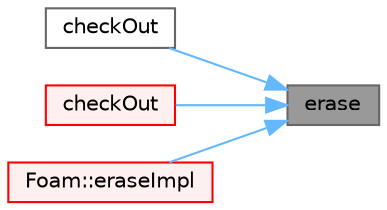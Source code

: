 digraph "erase"
{
 // LATEX_PDF_SIZE
  bgcolor="transparent";
  edge [fontname=Helvetica,fontsize=10,labelfontname=Helvetica,labelfontsize=10];
  node [fontname=Helvetica,fontsize=10,shape=box,height=0.2,width=0.4];
  rankdir="RL";
  Node1 [id="Node000001",label="erase",height=0.2,width=0.4,color="gray40", fillcolor="grey60", style="filled", fontcolor="black",tooltip=" "];
  Node1 -> Node2 [id="edge1_Node000001_Node000002",dir="back",color="steelblue1",style="solid",tooltip=" "];
  Node2 [id="Node000002",label="checkOut",height=0.2,width=0.4,color="grey40", fillcolor="white", style="filled",URL="$classFoam_1_1objectRegistry.html#ac4509c46d440f5ab72cef53b20ce9630",tooltip=" "];
  Node1 -> Node3 [id="edge2_Node000001_Node000003",dir="back",color="steelblue1",style="solid",tooltip=" "];
  Node3 [id="Node000003",label="checkOut",height=0.2,width=0.4,color="red", fillcolor="#FFF0F0", style="filled",URL="$classFoam_1_1objectRegistry.html#ab612a4398c3fd9d26a969ae472018390",tooltip=" "];
  Node1 -> Node17 [id="edge3_Node000001_Node000017",dir="back",color="steelblue1",style="solid",tooltip=" "];
  Node17 [id="Node000017",label="Foam::eraseImpl",height=0.2,width=0.4,color="red", fillcolor="#FFF0F0", style="filled",URL="$namespaceFoam.html#a00de34f07a6b4c640731cffe9fddf6bd",tooltip=" "];
}
